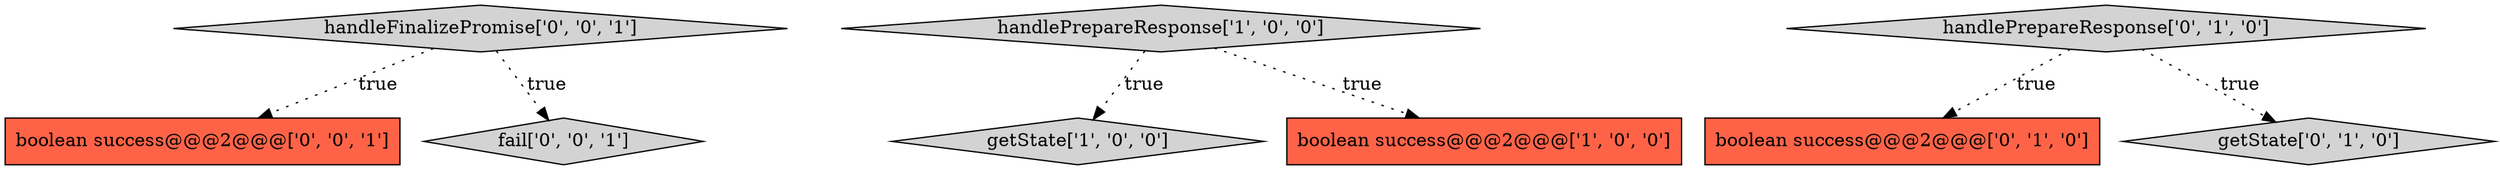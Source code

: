digraph {
8 [style = filled, label = "handleFinalizePromise['0', '0', '1']", fillcolor = lightgray, shape = diamond image = "AAA0AAABBB3BBB"];
2 [style = filled, label = "getState['1', '0', '0']", fillcolor = lightgray, shape = diamond image = "AAA0AAABBB1BBB"];
4 [style = filled, label = "boolean success@@@2@@@['0', '1', '0']", fillcolor = tomato, shape = box image = "AAA0AAABBB2BBB"];
1 [style = filled, label = "handlePrepareResponse['1', '0', '0']", fillcolor = lightgray, shape = diamond image = "AAA0AAABBB1BBB"];
6 [style = filled, label = "boolean success@@@2@@@['0', '0', '1']", fillcolor = tomato, shape = box image = "AAA0AAABBB3BBB"];
7 [style = filled, label = "fail['0', '0', '1']", fillcolor = lightgray, shape = diamond image = "AAA0AAABBB3BBB"];
3 [style = filled, label = "handlePrepareResponse['0', '1', '0']", fillcolor = lightgray, shape = diamond image = "AAA0AAABBB2BBB"];
5 [style = filled, label = "getState['0', '1', '0']", fillcolor = lightgray, shape = diamond image = "AAA0AAABBB2BBB"];
0 [style = filled, label = "boolean success@@@2@@@['1', '0', '0']", fillcolor = tomato, shape = box image = "AAA0AAABBB1BBB"];
1->2 [style = dotted, label="true"];
8->6 [style = dotted, label="true"];
3->4 [style = dotted, label="true"];
3->5 [style = dotted, label="true"];
8->7 [style = dotted, label="true"];
1->0 [style = dotted, label="true"];
}
